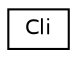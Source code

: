 digraph "Graphical Class Hierarchy"
{
 // LATEX_PDF_SIZE
  edge [fontname="Helvetica",fontsize="10",labelfontname="Helvetica",labelfontsize="10"];
  node [fontname="Helvetica",fontsize="10",shape=record];
  rankdir="LR";
  Node0 [label="Cli",height=0.2,width=0.4,color="black", fillcolor="white", style="filled",URL="$df/df8/classCli.html",tooltip="CLI (Command Line Interface) class. Primary function is to handle user/system interaction."];
}
